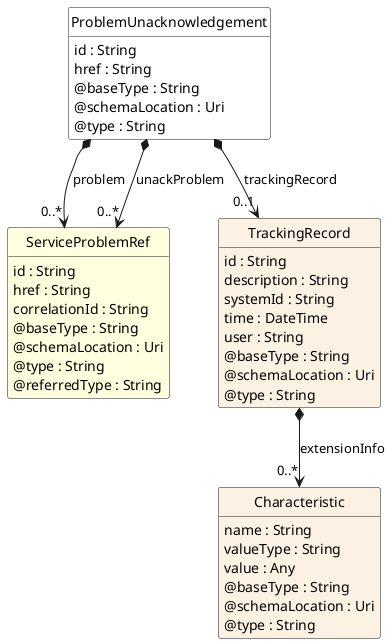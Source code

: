 @startuml
hide circle
hide methods
hide stereotype
show <<Enumeration>> stereotype
skinparam class {
   BackgroundColor<<Enumeration>> #E6F5F7
   BackgroundColor<<Ref>> #FFFFE0
   BackgroundColor<<Pivot>> #FFFFFFF
   BackgroundColor #FCF2E3
}

class ProblemUnacknowledgement <<Pivot>> {
    id : String
    href : String
    @baseType : String
    @schemaLocation : Uri
    @type : String
}

class ServiceProblemRef <<Ref>> {
    id : String
    href : String
    correlationId : String
    @baseType : String
    @schemaLocation : Uri
    @type : String
    @referredType : String
}

class TrackingRecord {
    id : String
    description : String
    systemId : String
    time : DateTime
    user : String
    @baseType : String
    @schemaLocation : Uri
    @type : String
}

class Characteristic {
    name : String
    valueType : String
    value : Any
    @baseType : String
    @schemaLocation : Uri
    @type : String
}


'processing edges for ProblemUnacknowledgement
ProblemUnacknowledgement *-->  "0..1" TrackingRecord : trackingRecord
' rule: General below rule - either none already or unable to place left / right of currently placed
ProblemUnacknowledgement *-->  "0..*" ServiceProblemRef : problem
ProblemUnacknowledgement *-->  "0..*" ServiceProblemRef : unackProblem
' rule: General below rule - either none already or unable to place left / right of currently placed
'completed processing of edges for ProblemUnacknowledgement

'processing edges for ServiceProblemRef

'processing edges for TrackingRecord
TrackingRecord *-->  "0..*" Characteristic : extensionInfo
' rule: General below rule - either none already or unable to place left / right of currently placed
'completed processing of edges for TrackingRecord

'processing edges for Characteristic
@enduml